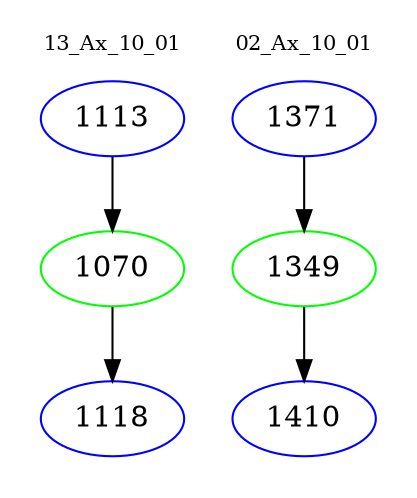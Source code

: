 digraph{
subgraph cluster_0 {
color = white
label = "13_Ax_10_01";
fontsize=10;
T0_1113 [label="1113", color="blue"]
T0_1113 -> T0_1070 [color="black"]
T0_1070 [label="1070", color="green"]
T0_1070 -> T0_1118 [color="black"]
T0_1118 [label="1118", color="blue"]
}
subgraph cluster_1 {
color = white
label = "02_Ax_10_01";
fontsize=10;
T1_1371 [label="1371", color="blue"]
T1_1371 -> T1_1349 [color="black"]
T1_1349 [label="1349", color="green"]
T1_1349 -> T1_1410 [color="black"]
T1_1410 [label="1410", color="blue"]
}
}
